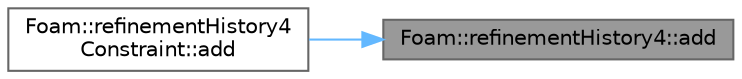 digraph "Foam::refinementHistory4::add"
{
 // LATEX_PDF_SIZE
  bgcolor="transparent";
  edge [fontname=Helvetica,fontsize=10,labelfontname=Helvetica,labelfontsize=10];
  node [fontname=Helvetica,fontsize=10,shape=box,height=0.2,width=0.4];
  rankdir="RL";
  Node1 [id="Node000001",label="Foam::refinementHistory4::add",height=0.2,width=0.4,color="gray40", fillcolor="grey60", style="filled", fontcolor="black",tooltip=" "];
  Node1 -> Node2 [id="edge1_Node000001_Node000002",dir="back",color="steelblue1",style="solid",tooltip=" "];
  Node2 [id="Node000002",label="Foam::refinementHistory4\lConstraint::add",height=0.2,width=0.4,color="grey40", fillcolor="white", style="filled",URL="$classFoam_1_1refinementHistory4Constraint.html#a33c85e79ae6300e7f9578188d3f356e2",tooltip=" "];
}
